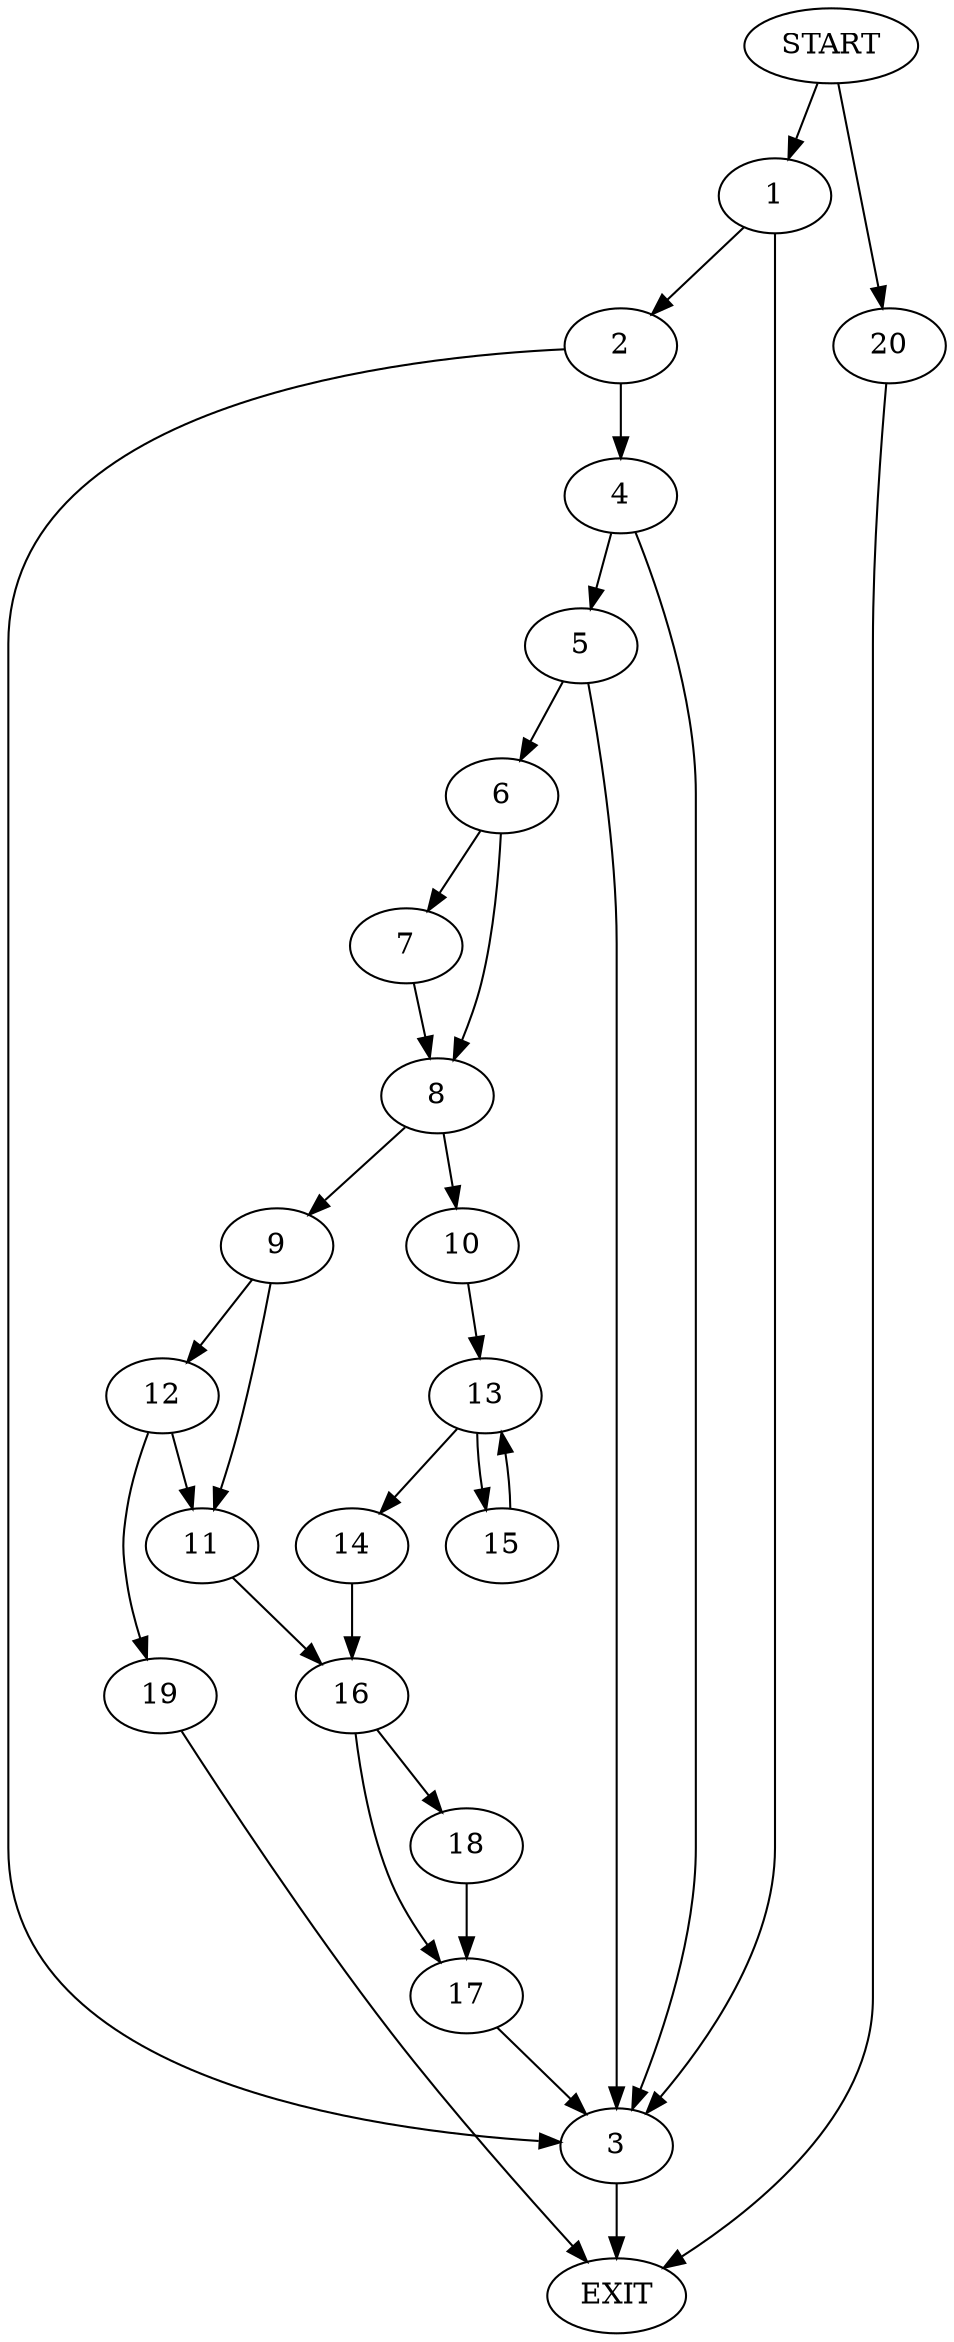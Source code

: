digraph {
0 [label="START"]
21 [label="EXIT"]
0 -> 1
1 -> 2
1 -> 3
2 -> 4
2 -> 3
3 -> 21
4 -> 5
4 -> 3
5 -> 6
5 -> 3
6 -> 7
6 -> 8
7 -> 8
8 -> 9
8 -> 10
9 -> 11
9 -> 12
10 -> 13
13 -> 14
13 -> 15
15 -> 13
14 -> 16
16 -> 17
16 -> 18
12 -> 11
12 -> 19
11 -> 16
19 -> 21
18 -> 17
17 -> 3
0 -> 20
20 -> 21
}
